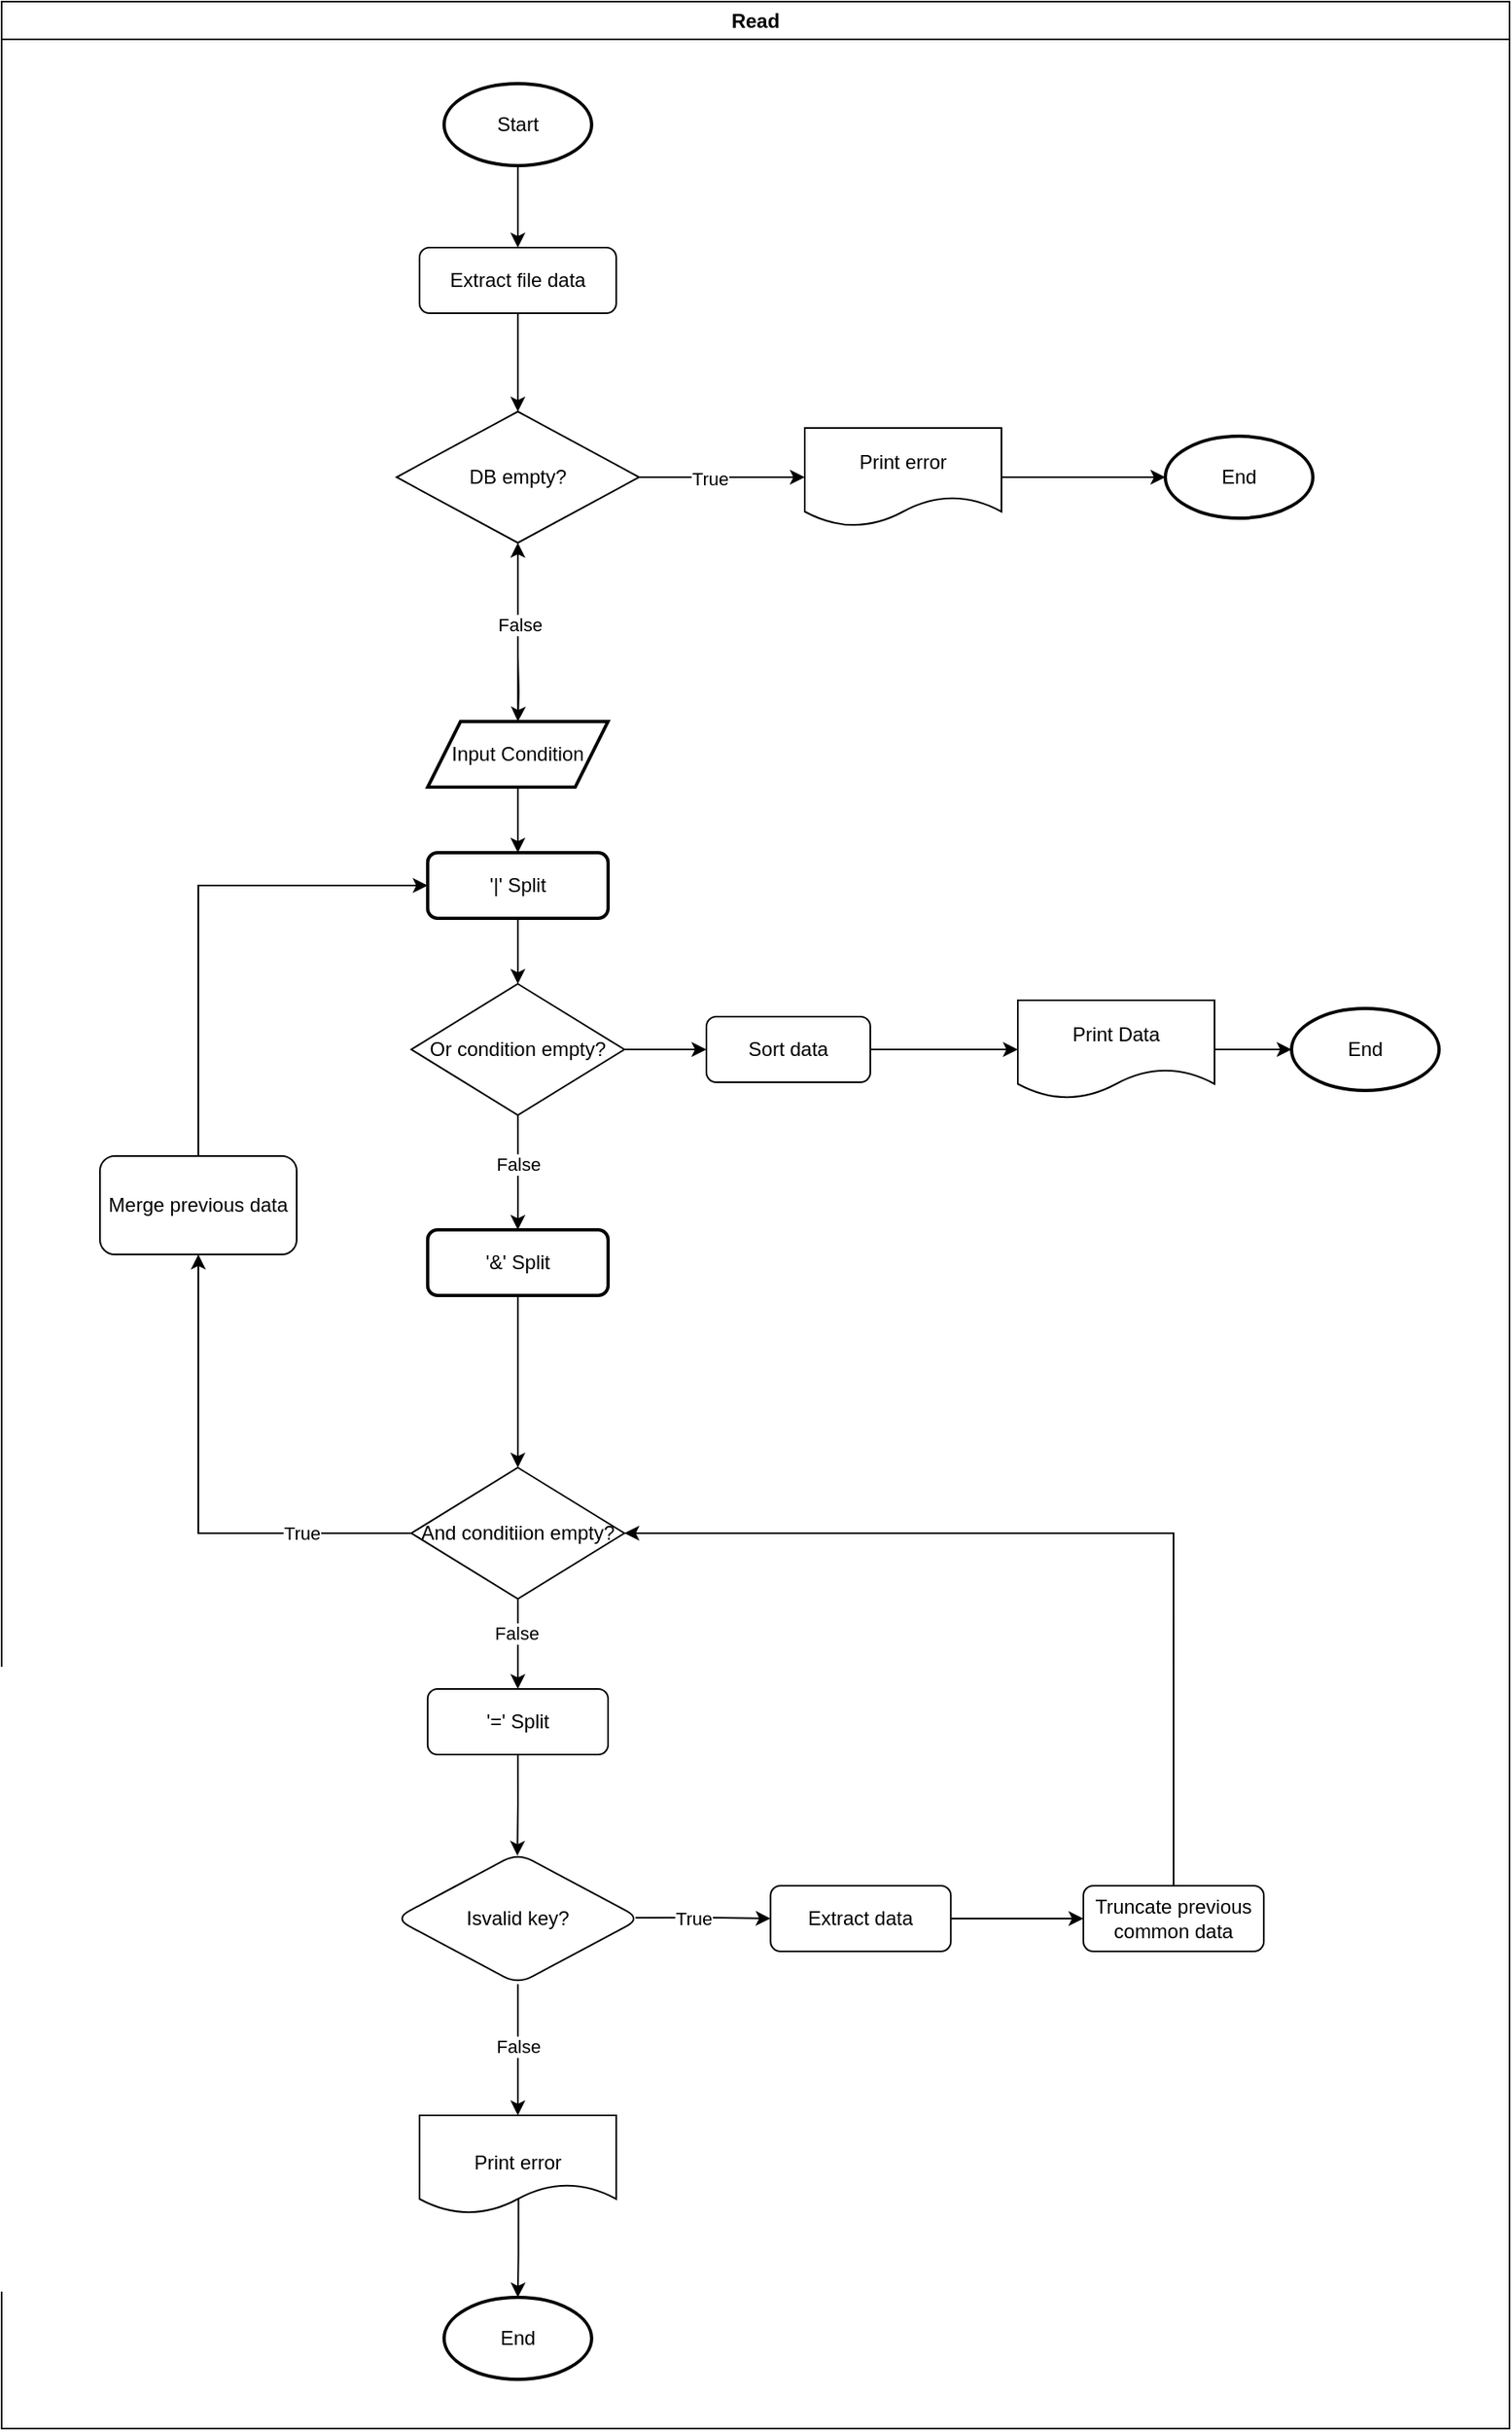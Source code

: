 <mxfile version="20.8.16" type="device"><diagram name="페이지-1" id="kmWNxBw9w0cO_FyoHxHj"><mxGraphModel dx="2072" dy="1212" grid="1" gridSize="10" guides="1" tooltips="1" connect="1" arrows="1" fold="1" page="1" pageScale="1" pageWidth="827" pageHeight="1169" math="0" shadow="0"><root><mxCell id="0"/><mxCell id="1" parent="0"/><mxCell id="V2JpyEflzCzcGiuvlqHr-1" value="Read" style="swimlane;whiteSpace=wrap;html=1;" parent="1" vertex="1"><mxGeometry x="100" y="40" width="920" height="1480" as="geometry"/></mxCell><mxCell id="V2JpyEflzCzcGiuvlqHr-4" value="" style="edgeStyle=orthogonalEdgeStyle;rounded=0;orthogonalLoop=1;jettySize=auto;html=1;" parent="V2JpyEflzCzcGiuvlqHr-1" target="V2JpyEflzCzcGiuvlqHr-3" edge="1"><mxGeometry relative="1" as="geometry"><mxPoint x="315.0" y="400" as="sourcePoint"/></mxGeometry></mxCell><mxCell id="axAWXQDyfwx8se0Wy3Dp-8" style="edgeStyle=orthogonalEdgeStyle;rounded=0;orthogonalLoop=1;jettySize=auto;html=1;entryX=0.5;entryY=0;entryDx=0;entryDy=0;exitX=0.5;exitY=1;exitDx=0;exitDy=0;exitPerimeter=0;" edge="1" parent="V2JpyEflzCzcGiuvlqHr-1" source="V2JpyEflzCzcGiuvlqHr-2" target="axAWXQDyfwx8se0Wy3Dp-1"><mxGeometry relative="1" as="geometry"/></mxCell><mxCell id="V2JpyEflzCzcGiuvlqHr-2" value="Start" style="strokeWidth=2;html=1;shape=mxgraph.flowchart.start_2;whiteSpace=wrap;" parent="V2JpyEflzCzcGiuvlqHr-1" vertex="1"><mxGeometry x="269.96" y="50" width="90" height="50" as="geometry"/></mxCell><mxCell id="V2JpyEflzCzcGiuvlqHr-8" value="" style="edgeStyle=orthogonalEdgeStyle;rounded=0;orthogonalLoop=1;jettySize=auto;html=1;entryX=0.5;entryY=1;entryDx=0;entryDy=0;exitX=0.5;exitY=0;exitDx=0;exitDy=0;" parent="V2JpyEflzCzcGiuvlqHr-1" source="V2JpyEflzCzcGiuvlqHr-3" target="axAWXQDyfwx8se0Wy3Dp-2" edge="1"><mxGeometry relative="1" as="geometry"><mxPoint x="314.96" y="400" as="targetPoint"/></mxGeometry></mxCell><mxCell id="axAWXQDyfwx8se0Wy3Dp-10" value="False" style="edgeLabel;html=1;align=center;verticalAlign=middle;resizable=0;points=[];" vertex="1" connectable="0" parent="V2JpyEflzCzcGiuvlqHr-8"><mxGeometry x="0.205" y="-1" relative="1" as="geometry"><mxPoint y="6" as="offset"/></mxGeometry></mxCell><mxCell id="-U82IhurG74ed9IDbDgJ-2" style="edgeStyle=orthogonalEdgeStyle;rounded=0;orthogonalLoop=1;jettySize=auto;html=1;entryX=0.5;entryY=0;entryDx=0;entryDy=0;exitX=0.5;exitY=1;exitDx=0;exitDy=0;" parent="V2JpyEflzCzcGiuvlqHr-1" source="V2JpyEflzCzcGiuvlqHr-3" target="-U82IhurG74ed9IDbDgJ-1" edge="1"><mxGeometry relative="1" as="geometry"/></mxCell><mxCell id="V2JpyEflzCzcGiuvlqHr-3" value="Input Condition" style="shape=parallelogram;perimeter=parallelogramPerimeter;whiteSpace=wrap;html=1;fixedSize=1;strokeWidth=2;" parent="V2JpyEflzCzcGiuvlqHr-1" vertex="1"><mxGeometry x="259.96" y="439" width="110" height="40" as="geometry"/></mxCell><mxCell id="V2JpyEflzCzcGiuvlqHr-9" value="End" style="strokeWidth=2;html=1;shape=mxgraph.flowchart.start_2;whiteSpace=wrap;" parent="V2JpyEflzCzcGiuvlqHr-1" vertex="1"><mxGeometry x="787" y="614" width="90" height="50" as="geometry"/></mxCell><mxCell id="-U82IhurG74ed9IDbDgJ-1" value="'|' Split" style="rounded=1;whiteSpace=wrap;html=1;strokeWidth=2;" parent="V2JpyEflzCzcGiuvlqHr-1" vertex="1"><mxGeometry x="259.92" y="519" width="110.08" height="40" as="geometry"/></mxCell><mxCell id="-U82IhurG74ed9IDbDgJ-11" style="edgeStyle=orthogonalEdgeStyle;rounded=0;orthogonalLoop=1;jettySize=auto;html=1;entryX=0.5;entryY=0;entryDx=0;entryDy=0;exitX=0.5;exitY=1;exitDx=0;exitDy=0;" parent="V2JpyEflzCzcGiuvlqHr-1" source="-U82IhurG74ed9IDbDgJ-5" target="-U82IhurG74ed9IDbDgJ-10" edge="1"><mxGeometry relative="1" as="geometry"><Array as="points"><mxPoint x="314.96" y="729"/><mxPoint x="314.96" y="729"/></Array></mxGeometry></mxCell><mxCell id="-U82IhurG74ed9IDbDgJ-13" value="False" style="edgeLabel;html=1;align=center;verticalAlign=middle;resizable=0;points=[];" parent="-U82IhurG74ed9IDbDgJ-11" vertex="1" connectable="0"><mxGeometry x="-0.229" y="-1" relative="1" as="geometry"><mxPoint x="1" y="3" as="offset"/></mxGeometry></mxCell><mxCell id="-U82IhurG74ed9IDbDgJ-42" style="edgeStyle=orthogonalEdgeStyle;rounded=0;orthogonalLoop=1;jettySize=auto;html=1;entryX=0;entryY=0.5;entryDx=0;entryDy=0;exitX=1;exitY=0.5;exitDx=0;exitDy=0;" parent="V2JpyEflzCzcGiuvlqHr-1" source="-U82IhurG74ed9IDbDgJ-5" target="-U82IhurG74ed9IDbDgJ-41" edge="1"><mxGeometry relative="1" as="geometry"><mxPoint x="380" y="639" as="sourcePoint"/></mxGeometry></mxCell><mxCell id="-U82IhurG74ed9IDbDgJ-5" value="Or condition empty?" style="rhombus;whiteSpace=wrap;html=1;" parent="V2JpyEflzCzcGiuvlqHr-1" vertex="1"><mxGeometry x="249.96" y="599" width="130" height="80" as="geometry"/></mxCell><mxCell id="-U82IhurG74ed9IDbDgJ-3" style="edgeStyle=orthogonalEdgeStyle;rounded=0;orthogonalLoop=1;jettySize=auto;html=1;exitX=0.5;exitY=1;exitDx=0;exitDy=0;entryX=0.5;entryY=0;entryDx=0;entryDy=0;" parent="V2JpyEflzCzcGiuvlqHr-1" source="-U82IhurG74ed9IDbDgJ-1" target="-U82IhurG74ed9IDbDgJ-5" edge="1"><mxGeometry relative="1" as="geometry"><mxPoint x="314.96" y="589" as="targetPoint"/></mxGeometry></mxCell><mxCell id="-U82IhurG74ed9IDbDgJ-24" value="" style="edgeStyle=orthogonalEdgeStyle;rounded=0;orthogonalLoop=1;jettySize=auto;html=1;exitX=0.5;exitY=1;exitDx=0;exitDy=0;entryX=0.5;entryY=0;entryDx=0;entryDy=0;" parent="V2JpyEflzCzcGiuvlqHr-1" source="-U82IhurG74ed9IDbDgJ-9" target="-U82IhurG74ed9IDbDgJ-23" edge="1"><mxGeometry relative="1" as="geometry"><mxPoint x="315" y="969" as="sourcePoint"/></mxGeometry></mxCell><mxCell id="-U82IhurG74ed9IDbDgJ-50" value="False" style="edgeLabel;html=1;align=center;verticalAlign=middle;resizable=0;points=[];" parent="-U82IhurG74ed9IDbDgJ-24" vertex="1" connectable="0"><mxGeometry x="-0.231" y="-1" relative="1" as="geometry"><mxPoint as="offset"/></mxGeometry></mxCell><mxCell id="-U82IhurG74ed9IDbDgJ-9" value="And conditiion empty?" style="rhombus;whiteSpace=wrap;html=1;" parent="V2JpyEflzCzcGiuvlqHr-1" vertex="1"><mxGeometry x="249.96" y="894" width="130" height="80" as="geometry"/></mxCell><mxCell id="-U82IhurG74ed9IDbDgJ-17" style="edgeStyle=orthogonalEdgeStyle;rounded=0;orthogonalLoop=1;jettySize=auto;html=1;entryX=0.5;entryY=0;entryDx=0;entryDy=0;exitX=0.5;exitY=1;exitDx=0;exitDy=0;" parent="V2JpyEflzCzcGiuvlqHr-1" source="-U82IhurG74ed9IDbDgJ-10" target="-U82IhurG74ed9IDbDgJ-9" edge="1"><mxGeometry relative="1" as="geometry"/></mxCell><mxCell id="-U82IhurG74ed9IDbDgJ-10" value="'&amp;amp;' Split" style="rounded=1;whiteSpace=wrap;html=1;strokeWidth=2;" parent="V2JpyEflzCzcGiuvlqHr-1" vertex="1"><mxGeometry x="259.92" y="749" width="110.08" height="40" as="geometry"/></mxCell><mxCell id="-U82IhurG74ed9IDbDgJ-19" style="edgeStyle=orthogonalEdgeStyle;rounded=0;orthogonalLoop=1;jettySize=auto;html=1;entryX=0;entryY=0.5;entryDx=0;entryDy=0;entryPerimeter=0;" parent="V2JpyEflzCzcGiuvlqHr-1" source="-U82IhurG74ed9IDbDgJ-14" target="V2JpyEflzCzcGiuvlqHr-9" edge="1"><mxGeometry relative="1" as="geometry"/></mxCell><mxCell id="-U82IhurG74ed9IDbDgJ-14" value="Print Data" style="shape=document;whiteSpace=wrap;html=1;boundedLbl=1;" parent="V2JpyEflzCzcGiuvlqHr-1" vertex="1"><mxGeometry x="620.0" y="609" width="120" height="60" as="geometry"/></mxCell><mxCell id="-U82IhurG74ed9IDbDgJ-26" value="" style="edgeStyle=orthogonalEdgeStyle;rounded=0;orthogonalLoop=1;jettySize=auto;html=1;exitX=0.5;exitY=1;exitDx=0;exitDy=0;entryX=0.498;entryY=0.021;entryDx=0;entryDy=0;entryPerimeter=0;" parent="V2JpyEflzCzcGiuvlqHr-1" source="-U82IhurG74ed9IDbDgJ-23" target="-U82IhurG74ed9IDbDgJ-25" edge="1"><mxGeometry relative="1" as="geometry"><mxPoint x="315" y="1079" as="sourcePoint"/></mxGeometry></mxCell><mxCell id="-U82IhurG74ed9IDbDgJ-23" value="'=' Split" style="rounded=1;whiteSpace=wrap;html=1;" parent="V2JpyEflzCzcGiuvlqHr-1" vertex="1"><mxGeometry x="259.92" y="1029" width="110.08" height="40" as="geometry"/></mxCell><mxCell id="-U82IhurG74ed9IDbDgJ-28" value="" style="edgeStyle=orthogonalEdgeStyle;rounded=0;orthogonalLoop=1;jettySize=auto;html=1;entryX=0.5;entryY=0;entryDx=0;entryDy=0;exitX=0.5;exitY=1;exitDx=0;exitDy=0;" parent="V2JpyEflzCzcGiuvlqHr-1" source="-U82IhurG74ed9IDbDgJ-25" target="-U82IhurG74ed9IDbDgJ-27" edge="1"><mxGeometry relative="1" as="geometry"><mxPoint x="134.658" y="1439.08" as="sourcePoint"/><mxPoint x="238.26" y="1439" as="targetPoint"/></mxGeometry></mxCell><mxCell id="-U82IhurG74ed9IDbDgJ-33" value="False" style="edgeLabel;html=1;align=center;verticalAlign=middle;resizable=0;points=[];" parent="-U82IhurG74ed9IDbDgJ-28" vertex="1" connectable="0"><mxGeometry x="-0.057" relative="1" as="geometry"><mxPoint as="offset"/></mxGeometry></mxCell><mxCell id="-U82IhurG74ed9IDbDgJ-38" style="edgeStyle=orthogonalEdgeStyle;rounded=0;orthogonalLoop=1;jettySize=auto;html=1;entryX=0;entryY=0.5;entryDx=0;entryDy=0;exitX=0.978;exitY=0.493;exitDx=0;exitDy=0;exitPerimeter=0;" parent="V2JpyEflzCzcGiuvlqHr-1" source="-U82IhurG74ed9IDbDgJ-25" target="-U82IhurG74ed9IDbDgJ-37" edge="1"><mxGeometry relative="1" as="geometry"><mxPoint x="585.34" y="837.84" as="sourcePoint"/></mxGeometry></mxCell><mxCell id="-U82IhurG74ed9IDbDgJ-51" value="True" style="edgeLabel;html=1;align=center;verticalAlign=middle;resizable=0;points=[];" parent="-U82IhurG74ed9IDbDgJ-38" vertex="1" connectable="0"><mxGeometry x="-0.158" relative="1" as="geometry"><mxPoint as="offset"/></mxGeometry></mxCell><mxCell id="-U82IhurG74ed9IDbDgJ-25" value="Isvalid key?" style="rhombus;whiteSpace=wrap;html=1;rounded=1;" parent="V2JpyEflzCzcGiuvlqHr-1" vertex="1"><mxGeometry x="239.92" y="1129" width="150.08" height="80" as="geometry"/></mxCell><mxCell id="-U82IhurG74ed9IDbDgJ-32" style="edgeStyle=orthogonalEdgeStyle;rounded=0;orthogonalLoop=1;jettySize=auto;html=1;entryX=0.5;entryY=0;entryDx=0;entryDy=0;entryPerimeter=0;exitX=0.503;exitY=0.824;exitDx=0;exitDy=0;exitPerimeter=0;" parent="V2JpyEflzCzcGiuvlqHr-1" source="-U82IhurG74ed9IDbDgJ-27" target="-U82IhurG74ed9IDbDgJ-31" edge="1"><mxGeometry relative="1" as="geometry"/></mxCell><mxCell id="-U82IhurG74ed9IDbDgJ-27" value="&lt;br&gt;Print error" style="shape=document;whiteSpace=wrap;html=1;boundedLbl=1;rounded=1;" parent="V2JpyEflzCzcGiuvlqHr-1" vertex="1"><mxGeometry x="254.96" y="1289" width="120" height="60" as="geometry"/></mxCell><mxCell id="-U82IhurG74ed9IDbDgJ-31" value="End" style="strokeWidth=2;html=1;shape=mxgraph.flowchart.start_2;whiteSpace=wrap;" parent="V2JpyEflzCzcGiuvlqHr-1" vertex="1"><mxGeometry x="269.96" y="1400" width="90" height="50" as="geometry"/></mxCell><mxCell id="-U82IhurG74ed9IDbDgJ-49" style="edgeStyle=orthogonalEdgeStyle;rounded=0;orthogonalLoop=1;jettySize=auto;html=1;entryX=1;entryY=0.5;entryDx=0;entryDy=0;exitX=0.5;exitY=0;exitDx=0;exitDy=0;" parent="V2JpyEflzCzcGiuvlqHr-1" source="-U82IhurG74ed9IDbDgJ-34" target="-U82IhurG74ed9IDbDgJ-9" edge="1"><mxGeometry relative="1" as="geometry"><Array as="points"><mxPoint x="715" y="934"/></Array></mxGeometry></mxCell><mxCell id="-U82IhurG74ed9IDbDgJ-34" value="Truncate previous common data" style="rounded=1;whiteSpace=wrap;html=1;" parent="V2JpyEflzCzcGiuvlqHr-1" vertex="1"><mxGeometry x="660" y="1149" width="110.08" height="40" as="geometry"/></mxCell><mxCell id="-U82IhurG74ed9IDbDgJ-39" style="edgeStyle=orthogonalEdgeStyle;rounded=0;orthogonalLoop=1;jettySize=auto;html=1;entryX=0;entryY=0.5;entryDx=0;entryDy=0;" parent="V2JpyEflzCzcGiuvlqHr-1" source="-U82IhurG74ed9IDbDgJ-37" target="-U82IhurG74ed9IDbDgJ-34" edge="1"><mxGeometry relative="1" as="geometry"/></mxCell><mxCell id="-U82IhurG74ed9IDbDgJ-43" style="edgeStyle=orthogonalEdgeStyle;rounded=0;orthogonalLoop=1;jettySize=auto;html=1;entryX=0;entryY=0.5;entryDx=0;entryDy=0;" parent="V2JpyEflzCzcGiuvlqHr-1" source="-U82IhurG74ed9IDbDgJ-41" target="-U82IhurG74ed9IDbDgJ-14" edge="1"><mxGeometry relative="1" as="geometry"/></mxCell><mxCell id="-U82IhurG74ed9IDbDgJ-41" value="Sort data" style="rounded=1;whiteSpace=wrap;html=1;" parent="V2JpyEflzCzcGiuvlqHr-1" vertex="1"><mxGeometry x="430" y="619" width="100" height="40" as="geometry"/></mxCell><mxCell id="-U82IhurG74ed9IDbDgJ-46" style="edgeStyle=orthogonalEdgeStyle;rounded=0;orthogonalLoop=1;jettySize=auto;html=1;entryX=0;entryY=0.5;entryDx=0;entryDy=0;exitX=0.5;exitY=0;exitDx=0;exitDy=0;" parent="V2JpyEflzCzcGiuvlqHr-1" source="-U82IhurG74ed9IDbDgJ-45" target="-U82IhurG74ed9IDbDgJ-1" edge="1"><mxGeometry relative="1" as="geometry"><Array as="points"><mxPoint x="120" y="539"/></Array></mxGeometry></mxCell><mxCell id="-U82IhurG74ed9IDbDgJ-45" value="Merge previous data" style="rounded=1;whiteSpace=wrap;html=1;" parent="V2JpyEflzCzcGiuvlqHr-1" vertex="1"><mxGeometry x="60" y="704" width="120" height="60" as="geometry"/></mxCell><mxCell id="-U82IhurG74ed9IDbDgJ-44" style="edgeStyle=orthogonalEdgeStyle;rounded=0;orthogonalLoop=1;jettySize=auto;html=1;entryX=0.5;entryY=1;entryDx=0;entryDy=0;" parent="V2JpyEflzCzcGiuvlqHr-1" source="-U82IhurG74ed9IDbDgJ-9" target="-U82IhurG74ed9IDbDgJ-45" edge="1"><mxGeometry relative="1" as="geometry"><mxPoint x="110" y="934" as="targetPoint"/></mxGeometry></mxCell><mxCell id="-U82IhurG74ed9IDbDgJ-47" value="True" style="edgeLabel;html=1;align=center;verticalAlign=middle;resizable=0;points=[];" parent="-U82IhurG74ed9IDbDgJ-44" vertex="1" connectable="0"><mxGeometry x="-0.139" y="2" relative="1" as="geometry"><mxPoint x="62" y="-2" as="offset"/></mxGeometry></mxCell><mxCell id="-U82IhurG74ed9IDbDgJ-37" value="Extract data" style="whiteSpace=wrap;html=1;rounded=1;" parent="V2JpyEflzCzcGiuvlqHr-1" vertex="1"><mxGeometry x="469.13" y="1149" width="110" height="40" as="geometry"/></mxCell><mxCell id="axAWXQDyfwx8se0Wy3Dp-7" style="edgeStyle=orthogonalEdgeStyle;rounded=0;orthogonalLoop=1;jettySize=auto;html=1;entryX=0.5;entryY=0;entryDx=0;entryDy=0;exitX=0.5;exitY=1;exitDx=0;exitDy=0;" edge="1" parent="V2JpyEflzCzcGiuvlqHr-1" source="axAWXQDyfwx8se0Wy3Dp-1" target="axAWXQDyfwx8se0Wy3Dp-2"><mxGeometry relative="1" as="geometry"/></mxCell><mxCell id="axAWXQDyfwx8se0Wy3Dp-1" value="Extract file data" style="rounded=1;whiteSpace=wrap;html=1;" vertex="1" parent="V2JpyEflzCzcGiuvlqHr-1"><mxGeometry x="254.96" y="150" width="120" height="40" as="geometry"/></mxCell><mxCell id="axAWXQDyfwx8se0Wy3Dp-2" value="DB empty?" style="rhombus;whiteSpace=wrap;html=1;" vertex="1" parent="V2JpyEflzCzcGiuvlqHr-1"><mxGeometry x="240.96" y="250" width="148" height="80" as="geometry"/></mxCell><mxCell id="axAWXQDyfwx8se0Wy3Dp-4" value="End" style="strokeWidth=2;html=1;shape=mxgraph.flowchart.start_2;whiteSpace=wrap;" vertex="1" parent="V2JpyEflzCzcGiuvlqHr-1"><mxGeometry x="710" y="265" width="90" height="50" as="geometry"/></mxCell><mxCell id="axAWXQDyfwx8se0Wy3Dp-5" style="edgeStyle=orthogonalEdgeStyle;rounded=0;orthogonalLoop=1;jettySize=auto;html=1;entryX=0;entryY=0.5;entryDx=0;entryDy=0;entryPerimeter=0;" edge="1" parent="V2JpyEflzCzcGiuvlqHr-1" source="axAWXQDyfwx8se0Wy3Dp-6" target="axAWXQDyfwx8se0Wy3Dp-4"><mxGeometry relative="1" as="geometry"/></mxCell><mxCell id="axAWXQDyfwx8se0Wy3Dp-6" value="Print error" style="shape=document;whiteSpace=wrap;html=1;boundedLbl=1;" vertex="1" parent="V2JpyEflzCzcGiuvlqHr-1"><mxGeometry x="490.0" y="260" width="120" height="60" as="geometry"/></mxCell><mxCell id="axAWXQDyfwx8se0Wy3Dp-3" style="edgeStyle=orthogonalEdgeStyle;rounded=0;orthogonalLoop=1;jettySize=auto;html=1;entryX=0;entryY=0.5;entryDx=0;entryDy=0;exitX=1;exitY=0.5;exitDx=0;exitDy=0;" edge="1" parent="V2JpyEflzCzcGiuvlqHr-1" source="axAWXQDyfwx8se0Wy3Dp-2" target="axAWXQDyfwx8se0Wy3Dp-6"><mxGeometry relative="1" as="geometry"><mxPoint x="490" y="290" as="targetPoint"/><mxPoint x="390" y="290" as="sourcePoint"/></mxGeometry></mxCell><mxCell id="axAWXQDyfwx8se0Wy3Dp-9" value="True" style="edgeLabel;html=1;align=center;verticalAlign=middle;resizable=0;points=[];" vertex="1" connectable="0" parent="axAWXQDyfwx8se0Wy3Dp-3"><mxGeometry x="-0.156" y="-1" relative="1" as="geometry"><mxPoint as="offset"/></mxGeometry></mxCell></root></mxGraphModel></diagram></mxfile>